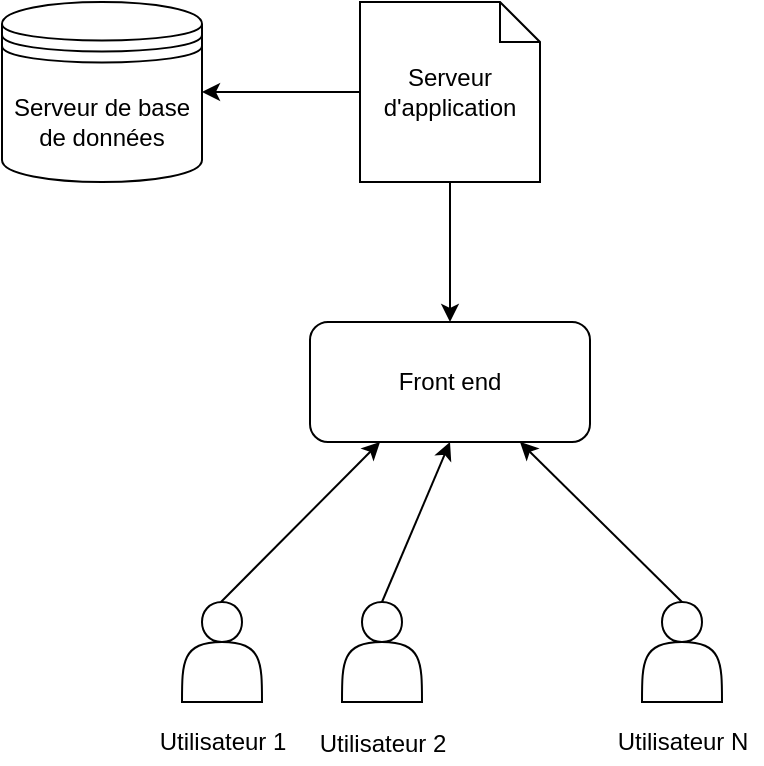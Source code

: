 <mxfile version="17.1.2" type="github">
  <diagram id="XV7bMP4CpOrP1xkt1x5b" name="Page-1">
    <mxGraphModel dx="1422" dy="724" grid="1" gridSize="10" guides="1" tooltips="1" connect="1" arrows="1" fold="1" page="1" pageScale="1" pageWidth="827" pageHeight="1169" math="0" shadow="0">
      <root>
        <mxCell id="0" />
        <mxCell id="1" parent="0" />
        <mxCell id="lJapsdY23BsHBQdAk8ND-2" value="Front end" style="rounded=1;whiteSpace=wrap;html=1;" vertex="1" parent="1">
          <mxGeometry x="344" y="270" width="140" height="60" as="geometry" />
        </mxCell>
        <mxCell id="lJapsdY23BsHBQdAk8ND-3" value="Serveur de base de données" style="shape=datastore;whiteSpace=wrap;html=1;" vertex="1" parent="1">
          <mxGeometry x="190" y="110" width="100" height="90" as="geometry" />
        </mxCell>
        <mxCell id="lJapsdY23BsHBQdAk8ND-4" value="Serveur d&#39;application" style="shape=note;size=20;whiteSpace=wrap;html=1;" vertex="1" parent="1">
          <mxGeometry x="369" y="110" width="90" height="90" as="geometry" />
        </mxCell>
        <mxCell id="lJapsdY23BsHBQdAk8ND-5" value="" style="endArrow=classic;html=1;rounded=0;entryX=1;entryY=0.5;entryDx=0;entryDy=0;exitX=0;exitY=0.5;exitDx=0;exitDy=0;exitPerimeter=0;" edge="1" parent="1" source="lJapsdY23BsHBQdAk8ND-4" target="lJapsdY23BsHBQdAk8ND-3">
          <mxGeometry width="50" height="50" relative="1" as="geometry">
            <mxPoint x="390" y="370" as="sourcePoint" />
            <mxPoint x="440" y="320" as="targetPoint" />
          </mxGeometry>
        </mxCell>
        <mxCell id="lJapsdY23BsHBQdAk8ND-8" value="" style="endArrow=classic;html=1;rounded=0;entryX=0.5;entryY=0;entryDx=0;entryDy=0;exitX=0.5;exitY=1;exitDx=0;exitDy=0;exitPerimeter=0;" edge="1" parent="1" source="lJapsdY23BsHBQdAk8ND-4" target="lJapsdY23BsHBQdAk8ND-2">
          <mxGeometry width="50" height="50" relative="1" as="geometry">
            <mxPoint x="390" y="370" as="sourcePoint" />
            <mxPoint x="440" y="320" as="targetPoint" />
          </mxGeometry>
        </mxCell>
        <mxCell id="lJapsdY23BsHBQdAk8ND-9" value="" style="shape=actor;whiteSpace=wrap;html=1;" vertex="1" parent="1">
          <mxGeometry x="280" y="410" width="40" height="50" as="geometry" />
        </mxCell>
        <mxCell id="lJapsdY23BsHBQdAk8ND-10" value="" style="shape=actor;whiteSpace=wrap;html=1;" vertex="1" parent="1">
          <mxGeometry x="360" y="410" width="40" height="50" as="geometry" />
        </mxCell>
        <mxCell id="lJapsdY23BsHBQdAk8ND-11" value="" style="shape=actor;whiteSpace=wrap;html=1;" vertex="1" parent="1">
          <mxGeometry x="510" y="410" width="40" height="50" as="geometry" />
        </mxCell>
        <mxCell id="lJapsdY23BsHBQdAk8ND-12" value="" style="endArrow=classic;html=1;rounded=0;exitX=0.5;exitY=1;exitDx=0;exitDy=0;exitPerimeter=0;entryX=0.25;entryY=1;entryDx=0;entryDy=0;" edge="1" parent="1" target="lJapsdY23BsHBQdAk8ND-2">
          <mxGeometry width="50" height="50" relative="1" as="geometry">
            <mxPoint x="299.5" y="410" as="sourcePoint" />
            <mxPoint x="414" y="330" as="targetPoint" />
          </mxGeometry>
        </mxCell>
        <mxCell id="lJapsdY23BsHBQdAk8ND-13" value="" style="endArrow=classic;html=1;rounded=0;entryX=0.5;entryY=1;entryDx=0;entryDy=0;exitX=0.5;exitY=0;exitDx=0;exitDy=0;" edge="1" parent="1" source="lJapsdY23BsHBQdAk8ND-10" target="lJapsdY23BsHBQdAk8ND-2">
          <mxGeometry width="50" height="50" relative="1" as="geometry">
            <mxPoint x="309.5" y="420" as="sourcePoint" />
            <mxPoint x="416.02" y="341.98" as="targetPoint" />
          </mxGeometry>
        </mxCell>
        <mxCell id="lJapsdY23BsHBQdAk8ND-14" value="" style="endArrow=classic;html=1;rounded=0;entryX=0.75;entryY=1;entryDx=0;entryDy=0;exitX=0.5;exitY=0;exitDx=0;exitDy=0;" edge="1" parent="1" source="lJapsdY23BsHBQdAk8ND-11" target="lJapsdY23BsHBQdAk8ND-2">
          <mxGeometry width="50" height="50" relative="1" as="geometry">
            <mxPoint x="319.5" y="430" as="sourcePoint" />
            <mxPoint x="426.02" y="351.98" as="targetPoint" />
          </mxGeometry>
        </mxCell>
        <mxCell id="lJapsdY23BsHBQdAk8ND-15" value="Utilisateur 1" style="text;html=1;align=center;verticalAlign=middle;resizable=0;points=[];autosize=1;strokeColor=none;fillColor=none;" vertex="1" parent="1">
          <mxGeometry x="260" y="470" width="80" height="20" as="geometry" />
        </mxCell>
        <mxCell id="lJapsdY23BsHBQdAk8ND-16" value="Utilisateur 2" style="text;html=1;align=center;verticalAlign=middle;resizable=0;points=[];autosize=1;strokeColor=none;fillColor=none;" vertex="1" parent="1">
          <mxGeometry x="340" y="471" width="80" height="20" as="geometry" />
        </mxCell>
        <mxCell id="lJapsdY23BsHBQdAk8ND-17" value="Utilisateur N" style="text;html=1;align=center;verticalAlign=middle;resizable=0;points=[];autosize=1;strokeColor=none;fillColor=none;" vertex="1" parent="1">
          <mxGeometry x="490" y="470" width="80" height="20" as="geometry" />
        </mxCell>
      </root>
    </mxGraphModel>
  </diagram>
</mxfile>
